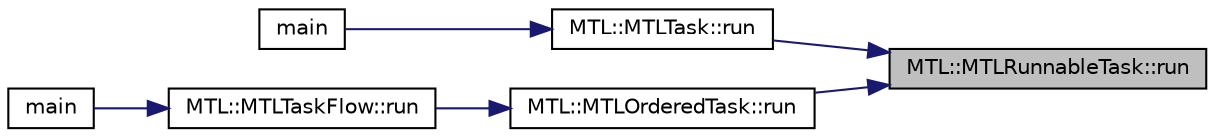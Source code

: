 digraph "MTL::MTLRunnableTask::run"
{
 // LATEX_PDF_SIZE
  edge [fontname="Helvetica",fontsize="10",labelfontname="Helvetica",labelfontsize="10"];
  node [fontname="Helvetica",fontsize="10",shape=record];
  rankdir="RL";
  Node1 [label="MTL::MTLRunnableTask::run",height=0.2,width=0.4,color="black", fillcolor="grey75", style="filled", fontcolor="black",tooltip="The function that represent the task."];
  Node1 -> Node2 [dir="back",color="midnightblue",fontsize="10",style="solid"];
  Node2 [label="MTL::MTLTask::run",height=0.2,width=0.4,color="black", fillcolor="white", style="filled",URL="$d7/d56/classMTL_1_1MTLTask.html#ad0ef08abe13512386918b5897d896215",tooltip="Execute the task."];
  Node2 -> Node3 [dir="back",color="midnightblue",fontsize="10",style="solid"];
  Node3 [label="main",height=0.2,width=0.4,color="black", fillcolor="white", style="filled",URL="$d7/da2/example_2example__6_2main_8cpp.html#ae66f6b31b5ad750f1fe042a706a4e3d4",tooltip=" "];
  Node1 -> Node4 [dir="back",color="midnightblue",fontsize="10",style="solid"];
  Node4 [label="MTL::MTLOrderedTask::run",height=0.2,width=0.4,color="black", fillcolor="white", style="filled",URL="$d1/d77/classMTL_1_1MTLOrderedTask.html#a55977164204fad0c767d099ca53af87e",tooltip="Run the task."];
  Node4 -> Node5 [dir="back",color="midnightblue",fontsize="10",style="solid"];
  Node5 [label="MTL::MTLTaskFlow::run",height=0.2,width=0.4,color="black", fillcolor="white", style="filled",URL="$d7/d79/classMTL_1_1MTLTaskFlow.html#ae6653a4aa745cd0932348295ef4866b3",tooltip="Run the Task Flow."];
  Node5 -> Node6 [dir="back",color="midnightblue",fontsize="10",style="solid"];
  Node6 [label="main",height=0.2,width=0.4,color="black", fillcolor="white", style="filled",URL="$dc/d7b/example_2example__7_2main_8cpp.html#ae66f6b31b5ad750f1fe042a706a4e3d4",tooltip=" "];
}
